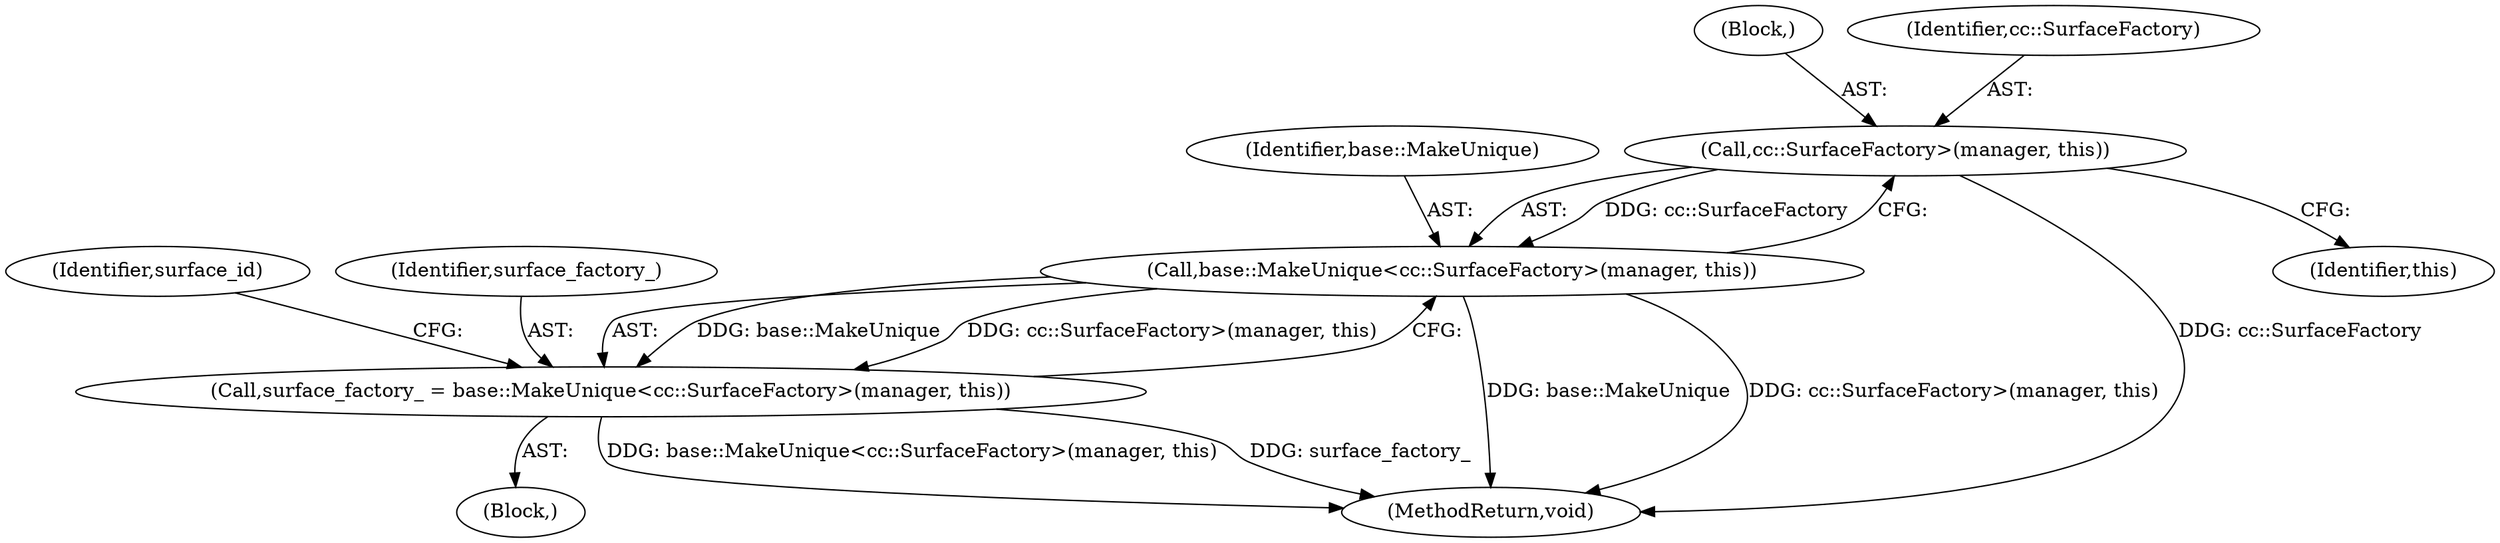 digraph "0_Chrome_a3987c8b93d3abbba6ea4e438493bf996fff66b7@pointer" {
"1000116" [label="(Call,cc::SurfaceFactory>(manager, this))"];
"1000114" [label="(Call,base::MakeUnique<cc::SurfaceFactory>(manager, this))"];
"1000112" [label="(Call,surface_factory_ = base::MakeUnique<cc::SurfaceFactory>(manager, this))"];
"1000122" [label="(Identifier,surface_id)"];
"1000114" [label="(Call,base::MakeUnique<cc::SurfaceFactory>(manager, this))"];
"1000136" [label="(MethodReturn,void)"];
"1000120" [label="(Identifier,this)"];
"1000107" [label="(Block,)"];
"1000116" [label="(Call,cc::SurfaceFactory>(manager, this))"];
"1000118" [label="(Block,)"];
"1000113" [label="(Identifier,surface_factory_)"];
"1000115" [label="(Identifier,base::MakeUnique)"];
"1000112" [label="(Call,surface_factory_ = base::MakeUnique<cc::SurfaceFactory>(manager, this))"];
"1000117" [label="(Identifier,cc::SurfaceFactory)"];
"1000116" -> "1000114"  [label="AST: "];
"1000116" -> "1000120"  [label="CFG: "];
"1000117" -> "1000116"  [label="AST: "];
"1000118" -> "1000116"  [label="AST: "];
"1000114" -> "1000116"  [label="CFG: "];
"1000116" -> "1000136"  [label="DDG: cc::SurfaceFactory"];
"1000116" -> "1000114"  [label="DDG: cc::SurfaceFactory"];
"1000114" -> "1000112"  [label="AST: "];
"1000115" -> "1000114"  [label="AST: "];
"1000112" -> "1000114"  [label="CFG: "];
"1000114" -> "1000136"  [label="DDG: base::MakeUnique"];
"1000114" -> "1000136"  [label="DDG: cc::SurfaceFactory>(manager, this)"];
"1000114" -> "1000112"  [label="DDG: base::MakeUnique"];
"1000114" -> "1000112"  [label="DDG: cc::SurfaceFactory>(manager, this)"];
"1000112" -> "1000107"  [label="AST: "];
"1000113" -> "1000112"  [label="AST: "];
"1000122" -> "1000112"  [label="CFG: "];
"1000112" -> "1000136"  [label="DDG: base::MakeUnique<cc::SurfaceFactory>(manager, this)"];
"1000112" -> "1000136"  [label="DDG: surface_factory_"];
}
